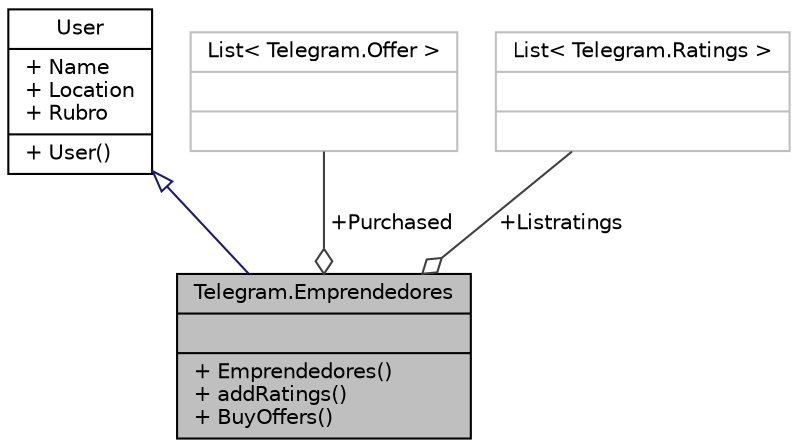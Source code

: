 digraph "Telegram.Emprendedores"
{
 // INTERACTIVE_SVG=YES
 // LATEX_PDF_SIZE
  edge [fontname="Helvetica",fontsize="10",labelfontname="Helvetica",labelfontsize="10"];
  node [fontname="Helvetica",fontsize="10",shape=record];
  Node1 [label="{Telegram.Emprendedores\n||+ Emprendedores()\l+ addRatings()\l+ BuyOffers()\l}",height=0.2,width=0.4,color="black", fillcolor="grey75", style="filled", fontcolor="black",tooltip="Clase encargada de manejar los emprendedores, hereda de User."];
  Node2 -> Node1 [dir="back",color="midnightblue",fontsize="10",style="solid",arrowtail="onormal",fontname="Helvetica"];
  Node2 [label="{User\n|+ Name\l+ Location\l+ Rubro\l|+ User()\l}",height=0.2,width=0.4,color="black", fillcolor="white", style="filled",URL="$classTelegram_1_1User.html",tooltip="La clase User es una clase abstracta para heredar caracteristicas a la clase Business y la clase Empr..."];
  Node3 -> Node1 [color="grey25",fontsize="10",style="solid",label=" +Purchased" ,arrowhead="odiamond",fontname="Helvetica"];
  Node3 [label="{List\< Telegram.Offer \>\n||}",height=0.2,width=0.4,color="grey75", fillcolor="white", style="filled",tooltip=" "];
  Node4 -> Node1 [color="grey25",fontsize="10",style="solid",label=" +Listratings" ,arrowhead="odiamond",fontname="Helvetica"];
  Node4 [label="{List\< Telegram.Ratings \>\n||}",height=0.2,width=0.4,color="grey75", fillcolor="white", style="filled",tooltip=" "];
}
